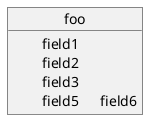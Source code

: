{
  "sha1": "1xg1o02hrebey47uxokz7q1uuzg85cl",
  "insertion": {
    "when": "2024-05-30T20:48:19.826Z",
    "user": "plantuml@gmail.com"
  }
}
@startuml
skinparam tabSize 20
object foo {
\tfield1
\tfield2
\tfield3
\tfield5\tfield6
}
@enduml
